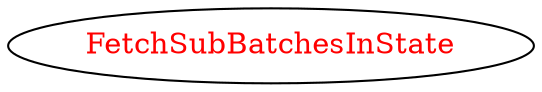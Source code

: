 digraph dependencyGraph {
 concentrate=true;
 ranksep="2.0";
 rankdir="LR"; 
 splines="ortho";
"FetchSubBatchesInState" [fontcolor="red"];
}